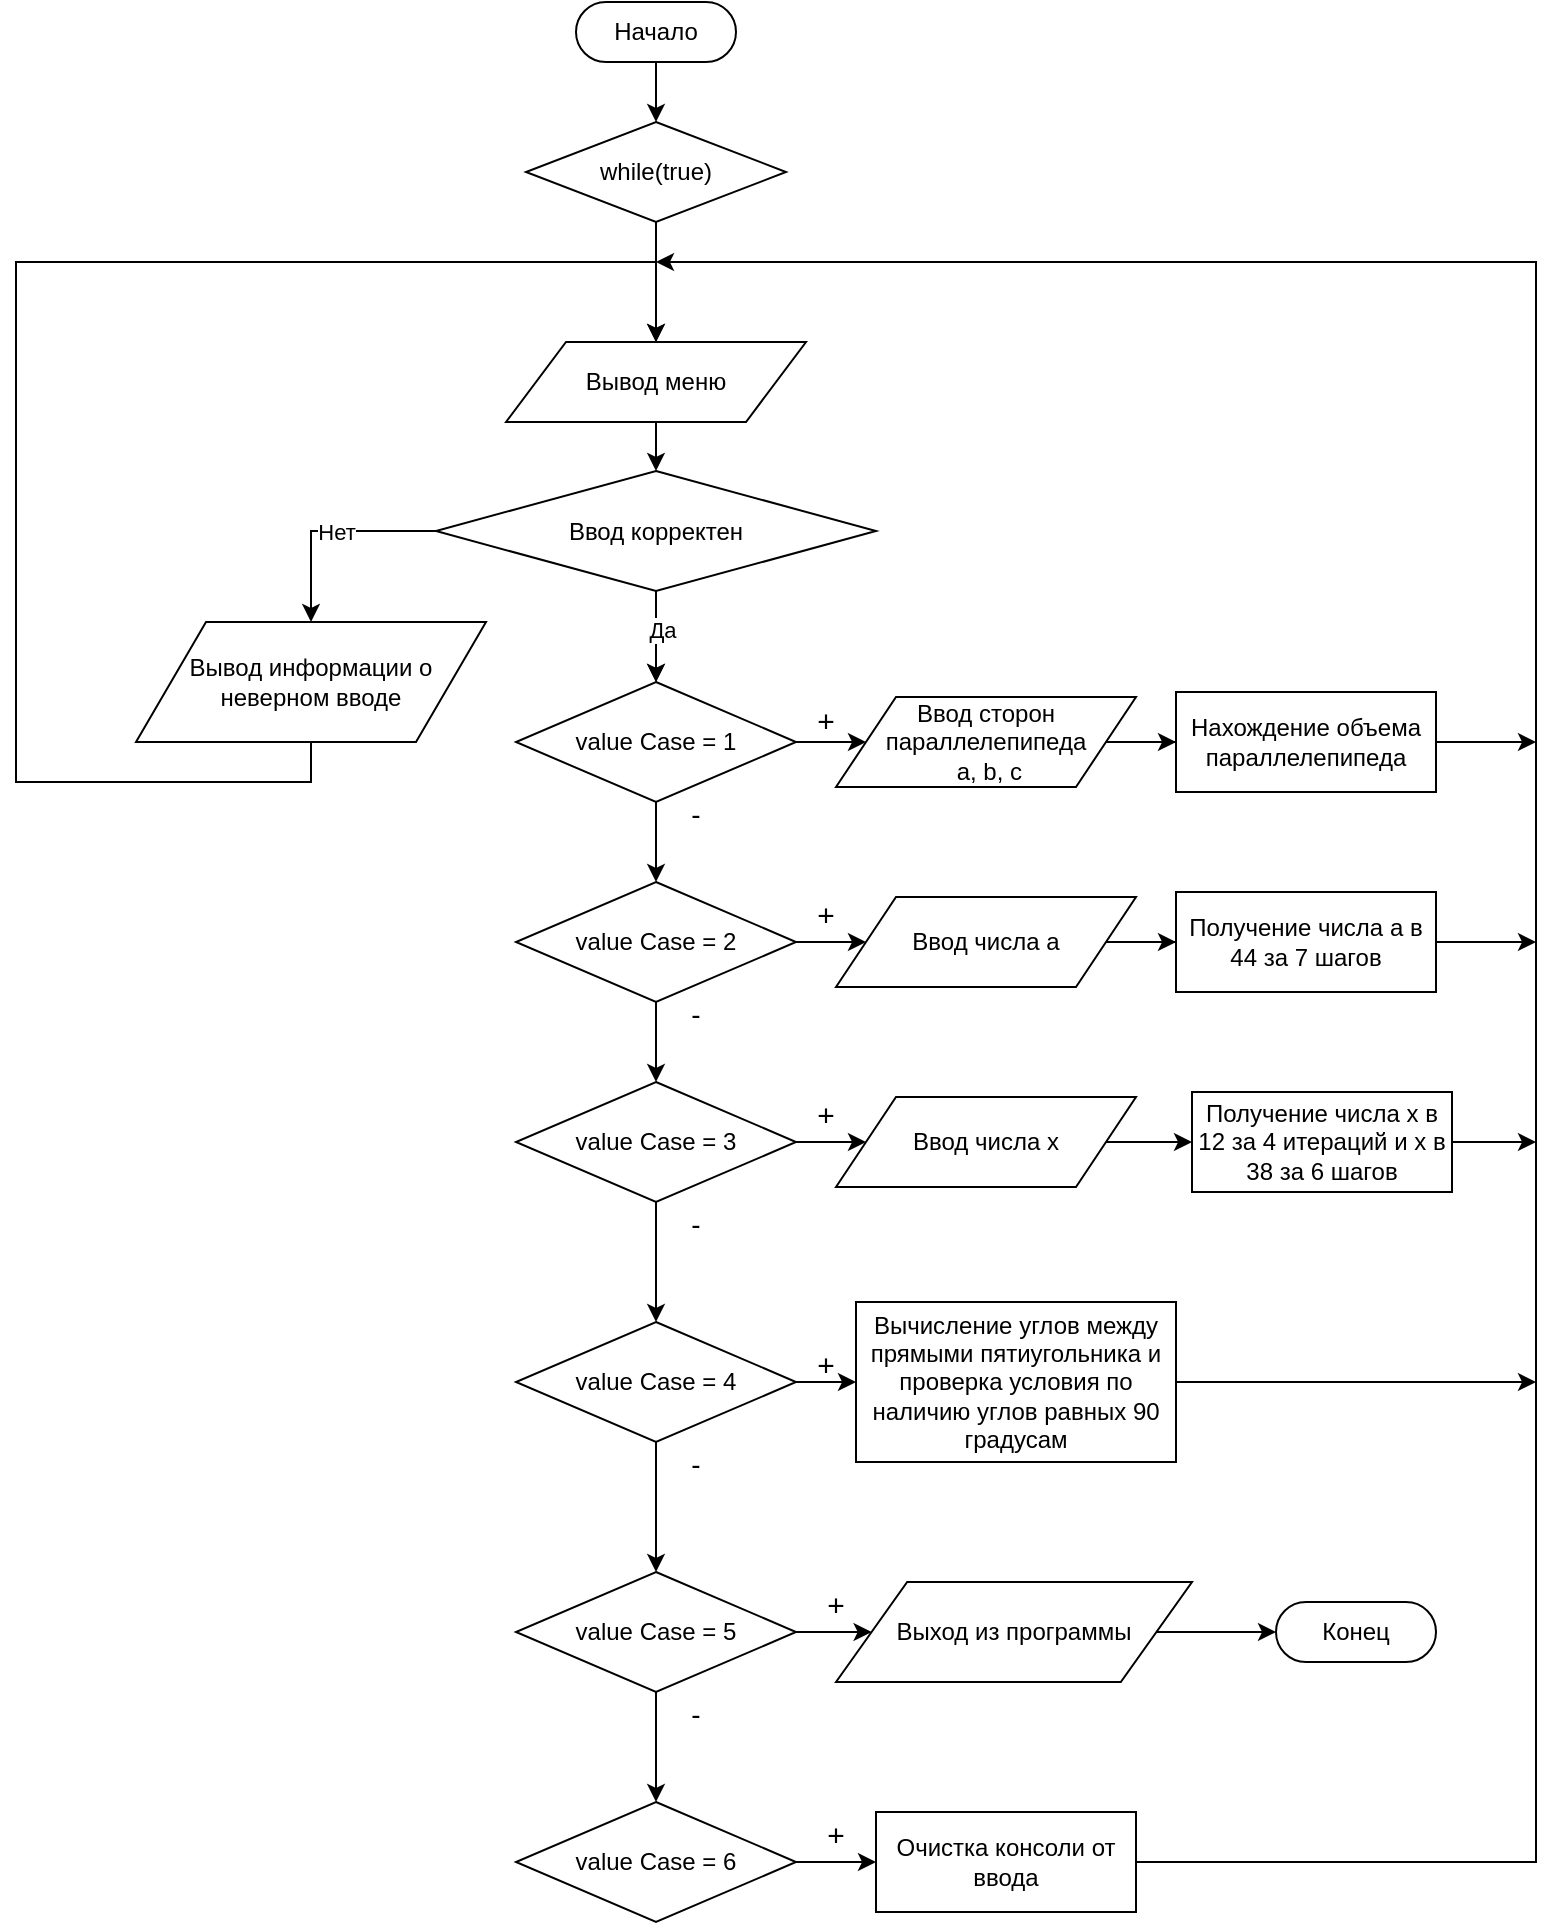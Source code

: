 <mxfile version="27.0.5">
  <diagram name="Страница — 1" id="GXKgBE13PgpV4DJKCEHK">
    <mxGraphModel dx="2005" dy="1964" grid="1" gridSize="10" guides="1" tooltips="1" connect="1" arrows="1" fold="1" page="1" pageScale="1" pageWidth="827" pageHeight="1169" math="0" shadow="0">
      <root>
        <mxCell id="0" />
        <mxCell id="1" parent="0" />
        <mxCell id="cJW6fDV2OWI1Qg8kYUXk-21" style="edgeStyle=orthogonalEdgeStyle;rounded=0;orthogonalLoop=1;jettySize=auto;html=1;exitX=0.5;exitY=0.5;exitDx=0;exitDy=15;exitPerimeter=0;entryX=0.5;entryY=0;entryDx=0;entryDy=0;" edge="1" parent="1" source="cJW6fDV2OWI1Qg8kYUXk-6" target="cJW6fDV2OWI1Qg8kYUXk-8">
          <mxGeometry relative="1" as="geometry" />
        </mxCell>
        <mxCell id="cJW6fDV2OWI1Qg8kYUXk-6" value="Начало" style="html=1;dashed=0;whiteSpace=wrap;shape=mxgraph.dfd.start" vertex="1" parent="1">
          <mxGeometry x="170" y="320" width="80" height="30" as="geometry" />
        </mxCell>
        <mxCell id="cJW6fDV2OWI1Qg8kYUXk-60" value="" style="edgeStyle=orthogonalEdgeStyle;rounded=0;orthogonalLoop=1;jettySize=auto;html=1;" edge="1" parent="1" source="cJW6fDV2OWI1Qg8kYUXk-7" target="cJW6fDV2OWI1Qg8kYUXk-10">
          <mxGeometry relative="1" as="geometry" />
        </mxCell>
        <mxCell id="cJW6fDV2OWI1Qg8kYUXk-7" value="Вывод меню" style="shape=parallelogram;perimeter=parallelogramPerimeter;whiteSpace=wrap;html=1;dashed=0;" vertex="1" parent="1">
          <mxGeometry x="135" y="490" width="150" height="40" as="geometry" />
        </mxCell>
        <mxCell id="cJW6fDV2OWI1Qg8kYUXk-13" style="edgeStyle=orthogonalEdgeStyle;rounded=0;orthogonalLoop=1;jettySize=auto;html=1;exitX=0.5;exitY=1;exitDx=0;exitDy=0;" edge="1" parent="1" source="cJW6fDV2OWI1Qg8kYUXk-8">
          <mxGeometry relative="1" as="geometry">
            <mxPoint x="210" y="490" as="targetPoint" />
          </mxGeometry>
        </mxCell>
        <mxCell id="cJW6fDV2OWI1Qg8kYUXk-8" value="while(true)" style="shape=rhombus;html=1;dashed=0;whiteSpace=wrap;perimeter=rhombusPerimeter;" vertex="1" parent="1">
          <mxGeometry x="145" y="380" width="130" height="50" as="geometry" />
        </mxCell>
        <mxCell id="cJW6fDV2OWI1Qg8kYUXk-14" style="edgeStyle=orthogonalEdgeStyle;rounded=0;orthogonalLoop=1;jettySize=auto;html=1;exitX=0;exitY=0.5;exitDx=0;exitDy=0;entryX=0.5;entryY=0;entryDx=0;entryDy=0;" edge="1" parent="1" source="cJW6fDV2OWI1Qg8kYUXk-10" target="cJW6fDV2OWI1Qg8kYUXk-11">
          <mxGeometry relative="1" as="geometry" />
        </mxCell>
        <mxCell id="cJW6fDV2OWI1Qg8kYUXk-62" value="Нет" style="edgeLabel;html=1;align=center;verticalAlign=middle;resizable=0;points=[];" vertex="1" connectable="0" parent="cJW6fDV2OWI1Qg8kYUXk-14">
          <mxGeometry x="-0.077" relative="1" as="geometry">
            <mxPoint as="offset" />
          </mxGeometry>
        </mxCell>
        <mxCell id="cJW6fDV2OWI1Qg8kYUXk-61" value="" style="edgeStyle=orthogonalEdgeStyle;rounded=0;orthogonalLoop=1;jettySize=auto;html=1;" edge="1" parent="1" source="cJW6fDV2OWI1Qg8kYUXk-10" target="cJW6fDV2OWI1Qg8kYUXk-15">
          <mxGeometry relative="1" as="geometry" />
        </mxCell>
        <mxCell id="cJW6fDV2OWI1Qg8kYUXk-64" value="" style="edgeStyle=orthogonalEdgeStyle;rounded=0;orthogonalLoop=1;jettySize=auto;html=1;" edge="1" parent="1" source="cJW6fDV2OWI1Qg8kYUXk-10" target="cJW6fDV2OWI1Qg8kYUXk-15">
          <mxGeometry relative="1" as="geometry" />
        </mxCell>
        <mxCell id="cJW6fDV2OWI1Qg8kYUXk-65" value="Да" style="edgeLabel;html=1;align=center;verticalAlign=middle;resizable=0;points=[];" vertex="1" connectable="0" parent="cJW6fDV2OWI1Qg8kYUXk-64">
          <mxGeometry x="-0.15" y="3" relative="1" as="geometry">
            <mxPoint as="offset" />
          </mxGeometry>
        </mxCell>
        <mxCell id="cJW6fDV2OWI1Qg8kYUXk-10" value="Ввод корректен" style="shape=rhombus;html=1;dashed=0;whiteSpace=wrap;perimeter=rhombusPerimeter;" vertex="1" parent="1">
          <mxGeometry x="100" y="554.5" width="220" height="60" as="geometry" />
        </mxCell>
        <mxCell id="cJW6fDV2OWI1Qg8kYUXk-12" style="edgeStyle=orthogonalEdgeStyle;rounded=0;orthogonalLoop=1;jettySize=auto;html=1;exitX=0.5;exitY=1;exitDx=0;exitDy=0;entryX=0.5;entryY=0;entryDx=0;entryDy=0;" edge="1" parent="1" source="cJW6fDV2OWI1Qg8kYUXk-11" target="cJW6fDV2OWI1Qg8kYUXk-7">
          <mxGeometry relative="1" as="geometry">
            <Array as="points">
              <mxPoint x="38" y="710" />
              <mxPoint x="-110" y="710" />
              <mxPoint x="-110" y="450" />
              <mxPoint x="210" y="450" />
            </Array>
          </mxGeometry>
        </mxCell>
        <mxCell id="cJW6fDV2OWI1Qg8kYUXk-11" value="Вывод информации о неверном вводе" style="shape=parallelogram;perimeter=parallelogramPerimeter;whiteSpace=wrap;html=1;dashed=0;" vertex="1" parent="1">
          <mxGeometry x="-50" y="630" width="175" height="60" as="geometry" />
        </mxCell>
        <mxCell id="cJW6fDV2OWI1Qg8kYUXk-32" value="" style="edgeStyle=orthogonalEdgeStyle;rounded=0;orthogonalLoop=1;jettySize=auto;html=1;" edge="1" parent="1" source="cJW6fDV2OWI1Qg8kYUXk-15" target="cJW6fDV2OWI1Qg8kYUXk-29">
          <mxGeometry relative="1" as="geometry" />
        </mxCell>
        <mxCell id="cJW6fDV2OWI1Qg8kYUXk-43" value="" style="edgeStyle=orthogonalEdgeStyle;rounded=0;orthogonalLoop=1;jettySize=auto;html=1;" edge="1" parent="1" source="cJW6fDV2OWI1Qg8kYUXk-15" target="cJW6fDV2OWI1Qg8kYUXk-16">
          <mxGeometry relative="1" as="geometry" />
        </mxCell>
        <mxCell id="cJW6fDV2OWI1Qg8kYUXk-15" value="value Case = 1" style="shape=rhombus;html=1;dashed=0;whiteSpace=wrap;perimeter=rhombusPerimeter;" vertex="1" parent="1">
          <mxGeometry x="140" y="660" width="140" height="60" as="geometry" />
        </mxCell>
        <mxCell id="cJW6fDV2OWI1Qg8kYUXk-35" value="" style="edgeStyle=orthogonalEdgeStyle;rounded=0;orthogonalLoop=1;jettySize=auto;html=1;" edge="1" parent="1" source="cJW6fDV2OWI1Qg8kYUXk-16" target="cJW6fDV2OWI1Qg8kYUXk-34">
          <mxGeometry relative="1" as="geometry" />
        </mxCell>
        <mxCell id="cJW6fDV2OWI1Qg8kYUXk-44" value="" style="edgeStyle=orthogonalEdgeStyle;rounded=0;orthogonalLoop=1;jettySize=auto;html=1;" edge="1" parent="1" source="cJW6fDV2OWI1Qg8kYUXk-16" target="cJW6fDV2OWI1Qg8kYUXk-17">
          <mxGeometry relative="1" as="geometry" />
        </mxCell>
        <mxCell id="cJW6fDV2OWI1Qg8kYUXk-16" value="value Case = 2" style="shape=rhombus;html=1;dashed=0;whiteSpace=wrap;perimeter=rhombusPerimeter;" vertex="1" parent="1">
          <mxGeometry x="140" y="760" width="140" height="60" as="geometry" />
        </mxCell>
        <mxCell id="cJW6fDV2OWI1Qg8kYUXk-38" value="" style="edgeStyle=orthogonalEdgeStyle;rounded=0;orthogonalLoop=1;jettySize=auto;html=1;" edge="1" parent="1" source="cJW6fDV2OWI1Qg8kYUXk-17" target="cJW6fDV2OWI1Qg8kYUXk-37">
          <mxGeometry relative="1" as="geometry" />
        </mxCell>
        <mxCell id="cJW6fDV2OWI1Qg8kYUXk-45" value="" style="edgeStyle=orthogonalEdgeStyle;rounded=0;orthogonalLoop=1;jettySize=auto;html=1;" edge="1" parent="1" source="cJW6fDV2OWI1Qg8kYUXk-17" target="cJW6fDV2OWI1Qg8kYUXk-18">
          <mxGeometry relative="1" as="geometry" />
        </mxCell>
        <mxCell id="cJW6fDV2OWI1Qg8kYUXk-17" value="value Case = 3" style="shape=rhombus;html=1;dashed=0;whiteSpace=wrap;perimeter=rhombusPerimeter;" vertex="1" parent="1">
          <mxGeometry x="140" y="860" width="140" height="60" as="geometry" />
        </mxCell>
        <mxCell id="cJW6fDV2OWI1Qg8kYUXk-40" value="" style="edgeStyle=orthogonalEdgeStyle;rounded=0;orthogonalLoop=1;jettySize=auto;html=1;" edge="1" parent="1" source="cJW6fDV2OWI1Qg8kYUXk-18" target="cJW6fDV2OWI1Qg8kYUXk-26">
          <mxGeometry relative="1" as="geometry" />
        </mxCell>
        <mxCell id="cJW6fDV2OWI1Qg8kYUXk-46" value="" style="edgeStyle=orthogonalEdgeStyle;rounded=0;orthogonalLoop=1;jettySize=auto;html=1;" edge="1" parent="1" source="cJW6fDV2OWI1Qg8kYUXk-18" target="cJW6fDV2OWI1Qg8kYUXk-19">
          <mxGeometry relative="1" as="geometry" />
        </mxCell>
        <mxCell id="cJW6fDV2OWI1Qg8kYUXk-18" value="value Case = 4" style="shape=rhombus;html=1;dashed=0;whiteSpace=wrap;perimeter=rhombusPerimeter;" vertex="1" parent="1">
          <mxGeometry x="140" y="980" width="140" height="60" as="geometry" />
        </mxCell>
        <mxCell id="cJW6fDV2OWI1Qg8kYUXk-42" value="" style="edgeStyle=orthogonalEdgeStyle;rounded=0;orthogonalLoop=1;jettySize=auto;html=1;" edge="1" parent="1" source="cJW6fDV2OWI1Qg8kYUXk-19" target="cJW6fDV2OWI1Qg8kYUXk-41">
          <mxGeometry relative="1" as="geometry" />
        </mxCell>
        <mxCell id="cJW6fDV2OWI1Qg8kYUXk-47" value="" style="edgeStyle=orthogonalEdgeStyle;rounded=0;orthogonalLoop=1;jettySize=auto;html=1;" edge="1" parent="1" source="cJW6fDV2OWI1Qg8kYUXk-19" target="cJW6fDV2OWI1Qg8kYUXk-20">
          <mxGeometry relative="1" as="geometry" />
        </mxCell>
        <mxCell id="cJW6fDV2OWI1Qg8kYUXk-19" value="value Case = 5" style="shape=rhombus;html=1;dashed=0;whiteSpace=wrap;perimeter=rhombusPerimeter;" vertex="1" parent="1">
          <mxGeometry x="140" y="1105" width="140" height="60" as="geometry" />
        </mxCell>
        <mxCell id="cJW6fDV2OWI1Qg8kYUXk-49" value="" style="edgeStyle=orthogonalEdgeStyle;rounded=0;orthogonalLoop=1;jettySize=auto;html=1;" edge="1" parent="1" source="cJW6fDV2OWI1Qg8kYUXk-20" target="cJW6fDV2OWI1Qg8kYUXk-48">
          <mxGeometry relative="1" as="geometry" />
        </mxCell>
        <mxCell id="cJW6fDV2OWI1Qg8kYUXk-20" value="value Case = 6" style="shape=rhombus;html=1;dashed=0;whiteSpace=wrap;perimeter=rhombusPerimeter;" vertex="1" parent="1">
          <mxGeometry x="140" y="1220" width="140" height="60" as="geometry" />
        </mxCell>
        <mxCell id="cJW6fDV2OWI1Qg8kYUXk-67" style="edgeStyle=orthogonalEdgeStyle;rounded=0;orthogonalLoop=1;jettySize=auto;html=1;exitX=1;exitY=0.5;exitDx=0;exitDy=0;" edge="1" parent="1" source="cJW6fDV2OWI1Qg8kYUXk-24">
          <mxGeometry relative="1" as="geometry">
            <mxPoint x="650" y="790" as="targetPoint" />
          </mxGeometry>
        </mxCell>
        <mxCell id="cJW6fDV2OWI1Qg8kYUXk-24" value="Получение числа a в 44 за 7 шагов" style="html=1;dashed=0;whiteSpace=wrap;" vertex="1" parent="1">
          <mxGeometry x="470" y="765" width="130" height="50" as="geometry" />
        </mxCell>
        <mxCell id="cJW6fDV2OWI1Qg8kYUXk-66" style="edgeStyle=orthogonalEdgeStyle;rounded=0;orthogonalLoop=1;jettySize=auto;html=1;exitX=1;exitY=0.5;exitDx=0;exitDy=0;" edge="1" parent="1" source="cJW6fDV2OWI1Qg8kYUXk-25">
          <mxGeometry relative="1" as="geometry">
            <mxPoint x="650" y="890" as="targetPoint" />
          </mxGeometry>
        </mxCell>
        <mxCell id="cJW6fDV2OWI1Qg8kYUXk-25" value="Получение числа x в 12 за 4 итераций и х в 38 за 6 шагов" style="html=1;dashed=0;whiteSpace=wrap;" vertex="1" parent="1">
          <mxGeometry x="478" y="865" width="130" height="50" as="geometry" />
        </mxCell>
        <mxCell id="cJW6fDV2OWI1Qg8kYUXk-69" style="edgeStyle=orthogonalEdgeStyle;rounded=0;orthogonalLoop=1;jettySize=auto;html=1;exitX=1;exitY=0.5;exitDx=0;exitDy=0;" edge="1" parent="1" source="cJW6fDV2OWI1Qg8kYUXk-26">
          <mxGeometry relative="1" as="geometry">
            <mxPoint x="650" y="1010" as="targetPoint" />
          </mxGeometry>
        </mxCell>
        <mxCell id="cJW6fDV2OWI1Qg8kYUXk-26" value="Вычисление углов между прямыми пятиугольника и проверка условия по наличию углов равных 90 градусам" style="html=1;dashed=0;whiteSpace=wrap;" vertex="1" parent="1">
          <mxGeometry x="310" y="970" width="160" height="80" as="geometry" />
        </mxCell>
        <mxCell id="cJW6fDV2OWI1Qg8kYUXk-68" style="edgeStyle=orthogonalEdgeStyle;rounded=0;orthogonalLoop=1;jettySize=auto;html=1;exitX=1;exitY=0.5;exitDx=0;exitDy=0;" edge="1" parent="1" source="cJW6fDV2OWI1Qg8kYUXk-28">
          <mxGeometry relative="1" as="geometry">
            <mxPoint x="650" y="690" as="targetPoint" />
          </mxGeometry>
        </mxCell>
        <mxCell id="cJW6fDV2OWI1Qg8kYUXk-28" value="Нахождение объема параллелепипеда" style="html=1;dashed=0;whiteSpace=wrap;" vertex="1" parent="1">
          <mxGeometry x="470" y="665" width="130" height="50" as="geometry" />
        </mxCell>
        <mxCell id="cJW6fDV2OWI1Qg8kYUXk-33" value="" style="edgeStyle=orthogonalEdgeStyle;rounded=0;orthogonalLoop=1;jettySize=auto;html=1;" edge="1" parent="1" source="cJW6fDV2OWI1Qg8kYUXk-29" target="cJW6fDV2OWI1Qg8kYUXk-28">
          <mxGeometry relative="1" as="geometry" />
        </mxCell>
        <mxCell id="cJW6fDV2OWI1Qg8kYUXk-29" value="Ввод сторон параллелепипеда&lt;br&gt;&amp;nbsp;a, b, c" style="shape=parallelogram;perimeter=parallelogramPerimeter;whiteSpace=wrap;html=1;dashed=0;" vertex="1" parent="1">
          <mxGeometry x="300" y="667.5" width="150" height="45" as="geometry" />
        </mxCell>
        <mxCell id="cJW6fDV2OWI1Qg8kYUXk-36" value="" style="edgeStyle=orthogonalEdgeStyle;rounded=0;orthogonalLoop=1;jettySize=auto;html=1;" edge="1" parent="1" source="cJW6fDV2OWI1Qg8kYUXk-34" target="cJW6fDV2OWI1Qg8kYUXk-24">
          <mxGeometry relative="1" as="geometry" />
        </mxCell>
        <mxCell id="cJW6fDV2OWI1Qg8kYUXk-34" value="Ввод числа а" style="shape=parallelogram;perimeter=parallelogramPerimeter;whiteSpace=wrap;html=1;dashed=0;" vertex="1" parent="1">
          <mxGeometry x="300" y="767.5" width="150" height="45" as="geometry" />
        </mxCell>
        <mxCell id="cJW6fDV2OWI1Qg8kYUXk-39" value="" style="edgeStyle=orthogonalEdgeStyle;rounded=0;orthogonalLoop=1;jettySize=auto;html=1;" edge="1" parent="1" source="cJW6fDV2OWI1Qg8kYUXk-37" target="cJW6fDV2OWI1Qg8kYUXk-25">
          <mxGeometry relative="1" as="geometry" />
        </mxCell>
        <mxCell id="cJW6fDV2OWI1Qg8kYUXk-37" value="Ввод числа x" style="shape=parallelogram;perimeter=parallelogramPerimeter;whiteSpace=wrap;html=1;dashed=0;" vertex="1" parent="1">
          <mxGeometry x="300" y="867.5" width="150" height="45" as="geometry" />
        </mxCell>
        <mxCell id="cJW6fDV2OWI1Qg8kYUXk-51" value="" style="edgeStyle=orthogonalEdgeStyle;rounded=0;orthogonalLoop=1;jettySize=auto;html=1;" edge="1" parent="1" source="cJW6fDV2OWI1Qg8kYUXk-41" target="cJW6fDV2OWI1Qg8kYUXk-50">
          <mxGeometry relative="1" as="geometry" />
        </mxCell>
        <mxCell id="cJW6fDV2OWI1Qg8kYUXk-41" value="Выход из программы" style="shape=parallelogram;perimeter=parallelogramPerimeter;whiteSpace=wrap;html=1;dashed=0;" vertex="1" parent="1">
          <mxGeometry x="300" y="1110" width="178" height="50" as="geometry" />
        </mxCell>
        <mxCell id="cJW6fDV2OWI1Qg8kYUXk-55" style="edgeStyle=orthogonalEdgeStyle;rounded=0;orthogonalLoop=1;jettySize=auto;html=1;exitX=1;exitY=0.5;exitDx=0;exitDy=0;" edge="1" parent="1" source="cJW6fDV2OWI1Qg8kYUXk-48">
          <mxGeometry relative="1" as="geometry">
            <mxPoint x="210" y="450" as="targetPoint" />
            <Array as="points">
              <mxPoint x="650" y="1250" />
              <mxPoint x="650" y="450" />
              <mxPoint x="210" y="450" />
            </Array>
          </mxGeometry>
        </mxCell>
        <mxCell id="cJW6fDV2OWI1Qg8kYUXk-48" value="Очистка консоли от ввода" style="html=1;dashed=0;whiteSpace=wrap;" vertex="1" parent="1">
          <mxGeometry x="320" y="1225" width="130" height="50" as="geometry" />
        </mxCell>
        <mxCell id="cJW6fDV2OWI1Qg8kYUXk-50" value="Конец" style="html=1;dashed=0;whiteSpace=wrap;shape=mxgraph.dfd.start" vertex="1" parent="1">
          <mxGeometry x="520" y="1120" width="80" height="30" as="geometry" />
        </mxCell>
        <mxCell id="cJW6fDV2OWI1Qg8kYUXk-72" value="&lt;font style=&quot;font-size: 15px;&quot;&gt;+&lt;/font&gt;" style="text;html=1;align=center;verticalAlign=middle;whiteSpace=wrap;rounded=0;strokeWidth=1;" vertex="1" parent="1">
          <mxGeometry x="275" y="667.5" width="40" height="22.5" as="geometry" />
        </mxCell>
        <mxCell id="cJW6fDV2OWI1Qg8kYUXk-73" value="&lt;font style=&quot;font-size: 15px;&quot;&gt;+&lt;/font&gt;" style="text;html=1;align=center;verticalAlign=middle;whiteSpace=wrap;rounded=0;strokeWidth=1;" vertex="1" parent="1">
          <mxGeometry x="275" y="765" width="40" height="22.5" as="geometry" />
        </mxCell>
        <mxCell id="cJW6fDV2OWI1Qg8kYUXk-74" value="&lt;font style=&quot;font-size: 15px;&quot;&gt;+&lt;/font&gt;" style="text;html=1;align=center;verticalAlign=middle;whiteSpace=wrap;rounded=0;strokeWidth=1;" vertex="1" parent="1">
          <mxGeometry x="275" y="865" width="40" height="22.5" as="geometry" />
        </mxCell>
        <mxCell id="cJW6fDV2OWI1Qg8kYUXk-76" value="&lt;font style=&quot;font-size: 15px;&quot;&gt;+&lt;/font&gt;" style="text;html=1;align=center;verticalAlign=middle;whiteSpace=wrap;rounded=0;strokeWidth=1;" vertex="1" parent="1">
          <mxGeometry x="275" y="990" width="40" height="22.5" as="geometry" />
        </mxCell>
        <mxCell id="cJW6fDV2OWI1Qg8kYUXk-77" value="&lt;font style=&quot;font-size: 15px;&quot;&gt;+&lt;/font&gt;" style="text;html=1;align=center;verticalAlign=middle;whiteSpace=wrap;rounded=0;strokeWidth=1;" vertex="1" parent="1">
          <mxGeometry x="280" y="1110" width="40" height="22.5" as="geometry" />
        </mxCell>
        <mxCell id="cJW6fDV2OWI1Qg8kYUXk-78" value="&lt;font style=&quot;font-size: 15px;&quot;&gt;+&lt;/font&gt;" style="text;html=1;align=center;verticalAlign=middle;whiteSpace=wrap;rounded=0;strokeWidth=1;" vertex="1" parent="1">
          <mxGeometry x="280" y="1225" width="40" height="22.5" as="geometry" />
        </mxCell>
        <mxCell id="cJW6fDV2OWI1Qg8kYUXk-79" value="&lt;font style=&quot;font-size: 14px;&quot;&gt;-&lt;/font&gt;" style="text;html=1;align=center;verticalAlign=middle;whiteSpace=wrap;rounded=0;strokeWidth=1;" vertex="1" parent="1">
          <mxGeometry x="210" y="1165" width="40" height="22.5" as="geometry" />
        </mxCell>
        <mxCell id="cJW6fDV2OWI1Qg8kYUXk-80" value="&lt;font style=&quot;font-size: 14px;&quot;&gt;-&lt;/font&gt;" style="text;html=1;align=center;verticalAlign=middle;whiteSpace=wrap;rounded=0;strokeWidth=1;" vertex="1" parent="1">
          <mxGeometry x="210" y="1040" width="40" height="22.5" as="geometry" />
        </mxCell>
        <mxCell id="cJW6fDV2OWI1Qg8kYUXk-81" value="&lt;font style=&quot;font-size: 14px;&quot;&gt;-&lt;/font&gt;" style="text;html=1;align=center;verticalAlign=middle;whiteSpace=wrap;rounded=0;strokeWidth=1;" vertex="1" parent="1">
          <mxGeometry x="210" y="920" width="40" height="22.5" as="geometry" />
        </mxCell>
        <mxCell id="cJW6fDV2OWI1Qg8kYUXk-82" value="&lt;font style=&quot;font-size: 14px;&quot;&gt;-&lt;/font&gt;" style="text;html=1;align=center;verticalAlign=middle;whiteSpace=wrap;rounded=0;strokeWidth=1;" vertex="1" parent="1">
          <mxGeometry x="210" y="815" width="40" height="22.5" as="geometry" />
        </mxCell>
        <mxCell id="cJW6fDV2OWI1Qg8kYUXk-83" value="&lt;font style=&quot;font-size: 14px;&quot;&gt;-&lt;/font&gt;" style="text;html=1;align=center;verticalAlign=middle;whiteSpace=wrap;rounded=0;strokeWidth=1;" vertex="1" parent="1">
          <mxGeometry x="210" y="715" width="40" height="22.5" as="geometry" />
        </mxCell>
      </root>
    </mxGraphModel>
  </diagram>
</mxfile>
